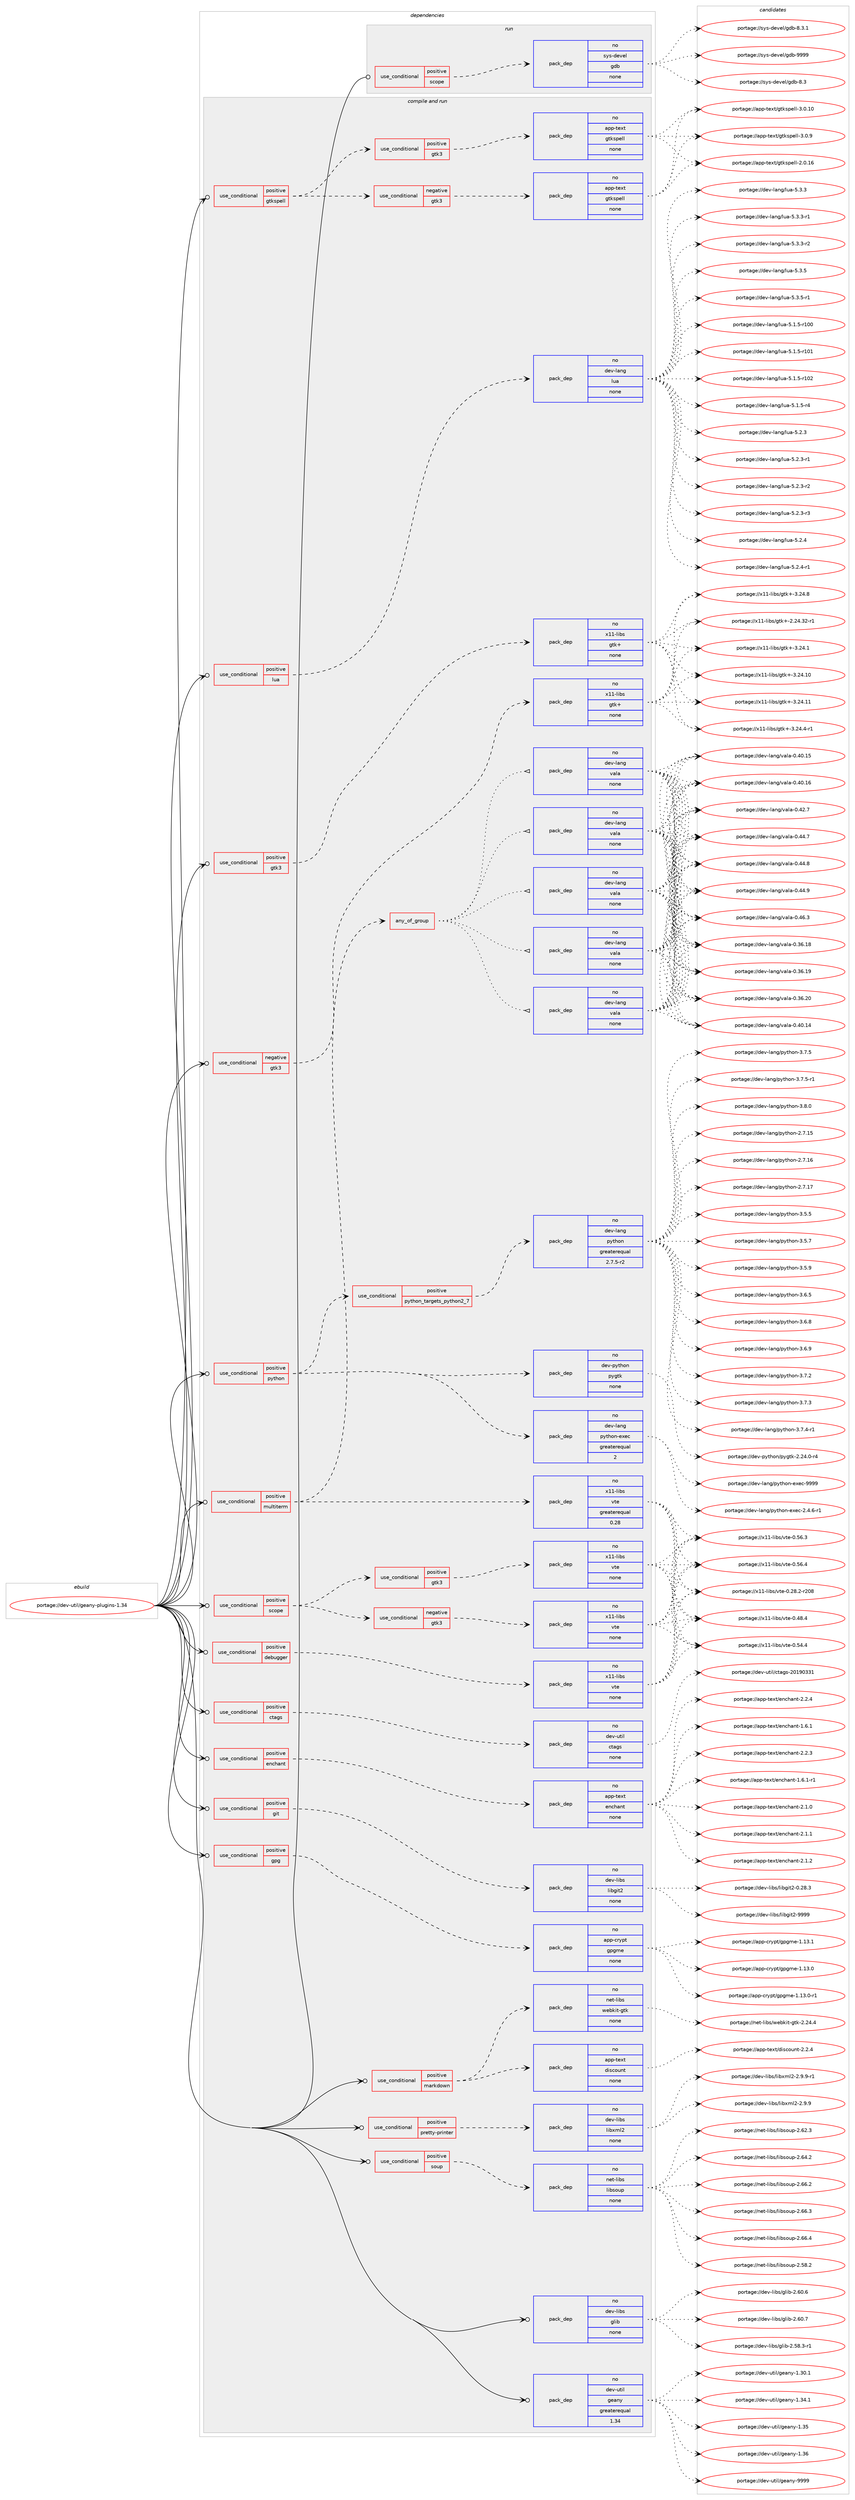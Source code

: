 digraph prolog {

# *************
# Graph options
# *************

newrank=true;
concentrate=true;
compound=true;
graph [rankdir=LR,fontname=Helvetica,fontsize=10,ranksep=1.5];#, ranksep=2.5, nodesep=0.2];
edge  [arrowhead=vee];
node  [fontname=Helvetica,fontsize=10];

# **********
# The ebuild
# **********

subgraph cluster_leftcol {
color=gray;
rank=same;
label=<<i>ebuild</i>>;
id [label="portage://dev-util/geany-plugins-1.34", color=red, width=4, href="../dev-util/geany-plugins-1.34.svg"];
}

# ****************
# The dependencies
# ****************

subgraph cluster_midcol {
color=gray;
label=<<i>dependencies</i>>;
subgraph cluster_compile {
fillcolor="#eeeeee";
style=filled;
label=<<i>compile</i>>;
}
subgraph cluster_compileandrun {
fillcolor="#eeeeee";
style=filled;
label=<<i>compile and run</i>>;
subgraph cond71209 {
dependency262400 [label=<<TABLE BORDER="0" CELLBORDER="1" CELLSPACING="0" CELLPADDING="4"><TR><TD ROWSPAN="3" CELLPADDING="10">use_conditional</TD></TR><TR><TD>negative</TD></TR><TR><TD>gtk3</TD></TR></TABLE>>, shape=none, color=red];
subgraph pack187542 {
dependency262401 [label=<<TABLE BORDER="0" CELLBORDER="1" CELLSPACING="0" CELLPADDING="4" WIDTH="220"><TR><TD ROWSPAN="6" CELLPADDING="30">pack_dep</TD></TR><TR><TD WIDTH="110">no</TD></TR><TR><TD>x11-libs</TD></TR><TR><TD>gtk+</TD></TR><TR><TD>none</TD></TR><TR><TD></TD></TR></TABLE>>, shape=none, color=blue];
}
dependency262400:e -> dependency262401:w [weight=20,style="dashed",arrowhead="vee"];
}
id:e -> dependency262400:w [weight=20,style="solid",arrowhead="odotvee"];
subgraph cond71210 {
dependency262402 [label=<<TABLE BORDER="0" CELLBORDER="1" CELLSPACING="0" CELLPADDING="4"><TR><TD ROWSPAN="3" CELLPADDING="10">use_conditional</TD></TR><TR><TD>positive</TD></TR><TR><TD>ctags</TD></TR></TABLE>>, shape=none, color=red];
subgraph pack187543 {
dependency262403 [label=<<TABLE BORDER="0" CELLBORDER="1" CELLSPACING="0" CELLPADDING="4" WIDTH="220"><TR><TD ROWSPAN="6" CELLPADDING="30">pack_dep</TD></TR><TR><TD WIDTH="110">no</TD></TR><TR><TD>dev-util</TD></TR><TR><TD>ctags</TD></TR><TR><TD>none</TD></TR><TR><TD></TD></TR></TABLE>>, shape=none, color=blue];
}
dependency262402:e -> dependency262403:w [weight=20,style="dashed",arrowhead="vee"];
}
id:e -> dependency262402:w [weight=20,style="solid",arrowhead="odotvee"];
subgraph cond71211 {
dependency262404 [label=<<TABLE BORDER="0" CELLBORDER="1" CELLSPACING="0" CELLPADDING="4"><TR><TD ROWSPAN="3" CELLPADDING="10">use_conditional</TD></TR><TR><TD>positive</TD></TR><TR><TD>debugger</TD></TR></TABLE>>, shape=none, color=red];
subgraph pack187544 {
dependency262405 [label=<<TABLE BORDER="0" CELLBORDER="1" CELLSPACING="0" CELLPADDING="4" WIDTH="220"><TR><TD ROWSPAN="6" CELLPADDING="30">pack_dep</TD></TR><TR><TD WIDTH="110">no</TD></TR><TR><TD>x11-libs</TD></TR><TR><TD>vte</TD></TR><TR><TD>none</TD></TR><TR><TD></TD></TR></TABLE>>, shape=none, color=blue];
}
dependency262404:e -> dependency262405:w [weight=20,style="dashed",arrowhead="vee"];
}
id:e -> dependency262404:w [weight=20,style="solid",arrowhead="odotvee"];
subgraph cond71212 {
dependency262406 [label=<<TABLE BORDER="0" CELLBORDER="1" CELLSPACING="0" CELLPADDING="4"><TR><TD ROWSPAN="3" CELLPADDING="10">use_conditional</TD></TR><TR><TD>positive</TD></TR><TR><TD>enchant</TD></TR></TABLE>>, shape=none, color=red];
subgraph pack187545 {
dependency262407 [label=<<TABLE BORDER="0" CELLBORDER="1" CELLSPACING="0" CELLPADDING="4" WIDTH="220"><TR><TD ROWSPAN="6" CELLPADDING="30">pack_dep</TD></TR><TR><TD WIDTH="110">no</TD></TR><TR><TD>app-text</TD></TR><TR><TD>enchant</TD></TR><TR><TD>none</TD></TR><TR><TD></TD></TR></TABLE>>, shape=none, color=blue];
}
dependency262406:e -> dependency262407:w [weight=20,style="dashed",arrowhead="vee"];
}
id:e -> dependency262406:w [weight=20,style="solid",arrowhead="odotvee"];
subgraph cond71213 {
dependency262408 [label=<<TABLE BORDER="0" CELLBORDER="1" CELLSPACING="0" CELLPADDING="4"><TR><TD ROWSPAN="3" CELLPADDING="10">use_conditional</TD></TR><TR><TD>positive</TD></TR><TR><TD>git</TD></TR></TABLE>>, shape=none, color=red];
subgraph pack187546 {
dependency262409 [label=<<TABLE BORDER="0" CELLBORDER="1" CELLSPACING="0" CELLPADDING="4" WIDTH="220"><TR><TD ROWSPAN="6" CELLPADDING="30">pack_dep</TD></TR><TR><TD WIDTH="110">no</TD></TR><TR><TD>dev-libs</TD></TR><TR><TD>libgit2</TD></TR><TR><TD>none</TD></TR><TR><TD></TD></TR></TABLE>>, shape=none, color=blue];
}
dependency262408:e -> dependency262409:w [weight=20,style="dashed",arrowhead="vee"];
}
id:e -> dependency262408:w [weight=20,style="solid",arrowhead="odotvee"];
subgraph cond71214 {
dependency262410 [label=<<TABLE BORDER="0" CELLBORDER="1" CELLSPACING="0" CELLPADDING="4"><TR><TD ROWSPAN="3" CELLPADDING="10">use_conditional</TD></TR><TR><TD>positive</TD></TR><TR><TD>gpg</TD></TR></TABLE>>, shape=none, color=red];
subgraph pack187547 {
dependency262411 [label=<<TABLE BORDER="0" CELLBORDER="1" CELLSPACING="0" CELLPADDING="4" WIDTH="220"><TR><TD ROWSPAN="6" CELLPADDING="30">pack_dep</TD></TR><TR><TD WIDTH="110">no</TD></TR><TR><TD>app-crypt</TD></TR><TR><TD>gpgme</TD></TR><TR><TD>none</TD></TR><TR><TD></TD></TR></TABLE>>, shape=none, color=blue];
}
dependency262410:e -> dependency262411:w [weight=20,style="dashed",arrowhead="vee"];
}
id:e -> dependency262410:w [weight=20,style="solid",arrowhead="odotvee"];
subgraph cond71215 {
dependency262412 [label=<<TABLE BORDER="0" CELLBORDER="1" CELLSPACING="0" CELLPADDING="4"><TR><TD ROWSPAN="3" CELLPADDING="10">use_conditional</TD></TR><TR><TD>positive</TD></TR><TR><TD>gtk3</TD></TR></TABLE>>, shape=none, color=red];
subgraph pack187548 {
dependency262413 [label=<<TABLE BORDER="0" CELLBORDER="1" CELLSPACING="0" CELLPADDING="4" WIDTH="220"><TR><TD ROWSPAN="6" CELLPADDING="30">pack_dep</TD></TR><TR><TD WIDTH="110">no</TD></TR><TR><TD>x11-libs</TD></TR><TR><TD>gtk+</TD></TR><TR><TD>none</TD></TR><TR><TD></TD></TR></TABLE>>, shape=none, color=blue];
}
dependency262412:e -> dependency262413:w [weight=20,style="dashed",arrowhead="vee"];
}
id:e -> dependency262412:w [weight=20,style="solid",arrowhead="odotvee"];
subgraph cond71216 {
dependency262414 [label=<<TABLE BORDER="0" CELLBORDER="1" CELLSPACING="0" CELLPADDING="4"><TR><TD ROWSPAN="3" CELLPADDING="10">use_conditional</TD></TR><TR><TD>positive</TD></TR><TR><TD>gtkspell</TD></TR></TABLE>>, shape=none, color=red];
subgraph cond71217 {
dependency262415 [label=<<TABLE BORDER="0" CELLBORDER="1" CELLSPACING="0" CELLPADDING="4"><TR><TD ROWSPAN="3" CELLPADDING="10">use_conditional</TD></TR><TR><TD>positive</TD></TR><TR><TD>gtk3</TD></TR></TABLE>>, shape=none, color=red];
subgraph pack187549 {
dependency262416 [label=<<TABLE BORDER="0" CELLBORDER="1" CELLSPACING="0" CELLPADDING="4" WIDTH="220"><TR><TD ROWSPAN="6" CELLPADDING="30">pack_dep</TD></TR><TR><TD WIDTH="110">no</TD></TR><TR><TD>app-text</TD></TR><TR><TD>gtkspell</TD></TR><TR><TD>none</TD></TR><TR><TD></TD></TR></TABLE>>, shape=none, color=blue];
}
dependency262415:e -> dependency262416:w [weight=20,style="dashed",arrowhead="vee"];
}
dependency262414:e -> dependency262415:w [weight=20,style="dashed",arrowhead="vee"];
subgraph cond71218 {
dependency262417 [label=<<TABLE BORDER="0" CELLBORDER="1" CELLSPACING="0" CELLPADDING="4"><TR><TD ROWSPAN="3" CELLPADDING="10">use_conditional</TD></TR><TR><TD>negative</TD></TR><TR><TD>gtk3</TD></TR></TABLE>>, shape=none, color=red];
subgraph pack187550 {
dependency262418 [label=<<TABLE BORDER="0" CELLBORDER="1" CELLSPACING="0" CELLPADDING="4" WIDTH="220"><TR><TD ROWSPAN="6" CELLPADDING="30">pack_dep</TD></TR><TR><TD WIDTH="110">no</TD></TR><TR><TD>app-text</TD></TR><TR><TD>gtkspell</TD></TR><TR><TD>none</TD></TR><TR><TD></TD></TR></TABLE>>, shape=none, color=blue];
}
dependency262417:e -> dependency262418:w [weight=20,style="dashed",arrowhead="vee"];
}
dependency262414:e -> dependency262417:w [weight=20,style="dashed",arrowhead="vee"];
}
id:e -> dependency262414:w [weight=20,style="solid",arrowhead="odotvee"];
subgraph cond71219 {
dependency262419 [label=<<TABLE BORDER="0" CELLBORDER="1" CELLSPACING="0" CELLPADDING="4"><TR><TD ROWSPAN="3" CELLPADDING="10">use_conditional</TD></TR><TR><TD>positive</TD></TR><TR><TD>lua</TD></TR></TABLE>>, shape=none, color=red];
subgraph pack187551 {
dependency262420 [label=<<TABLE BORDER="0" CELLBORDER="1" CELLSPACING="0" CELLPADDING="4" WIDTH="220"><TR><TD ROWSPAN="6" CELLPADDING="30">pack_dep</TD></TR><TR><TD WIDTH="110">no</TD></TR><TR><TD>dev-lang</TD></TR><TR><TD>lua</TD></TR><TR><TD>none</TD></TR><TR><TD></TD></TR></TABLE>>, shape=none, color=blue];
}
dependency262419:e -> dependency262420:w [weight=20,style="dashed",arrowhead="vee"];
}
id:e -> dependency262419:w [weight=20,style="solid",arrowhead="odotvee"];
subgraph cond71220 {
dependency262421 [label=<<TABLE BORDER="0" CELLBORDER="1" CELLSPACING="0" CELLPADDING="4"><TR><TD ROWSPAN="3" CELLPADDING="10">use_conditional</TD></TR><TR><TD>positive</TD></TR><TR><TD>markdown</TD></TR></TABLE>>, shape=none, color=red];
subgraph pack187552 {
dependency262422 [label=<<TABLE BORDER="0" CELLBORDER="1" CELLSPACING="0" CELLPADDING="4" WIDTH="220"><TR><TD ROWSPAN="6" CELLPADDING="30">pack_dep</TD></TR><TR><TD WIDTH="110">no</TD></TR><TR><TD>app-text</TD></TR><TR><TD>discount</TD></TR><TR><TD>none</TD></TR><TR><TD></TD></TR></TABLE>>, shape=none, color=blue];
}
dependency262421:e -> dependency262422:w [weight=20,style="dashed",arrowhead="vee"];
subgraph pack187553 {
dependency262423 [label=<<TABLE BORDER="0" CELLBORDER="1" CELLSPACING="0" CELLPADDING="4" WIDTH="220"><TR><TD ROWSPAN="6" CELLPADDING="30">pack_dep</TD></TR><TR><TD WIDTH="110">no</TD></TR><TR><TD>net-libs</TD></TR><TR><TD>webkit-gtk</TD></TR><TR><TD>none</TD></TR><TR><TD></TD></TR></TABLE>>, shape=none, color=blue];
}
dependency262421:e -> dependency262423:w [weight=20,style="dashed",arrowhead="vee"];
}
id:e -> dependency262421:w [weight=20,style="solid",arrowhead="odotvee"];
subgraph cond71221 {
dependency262424 [label=<<TABLE BORDER="0" CELLBORDER="1" CELLSPACING="0" CELLPADDING="4"><TR><TD ROWSPAN="3" CELLPADDING="10">use_conditional</TD></TR><TR><TD>positive</TD></TR><TR><TD>multiterm</TD></TR></TABLE>>, shape=none, color=red];
subgraph any3575 {
dependency262425 [label=<<TABLE BORDER="0" CELLBORDER="1" CELLSPACING="0" CELLPADDING="4"><TR><TD CELLPADDING="10">any_of_group</TD></TR></TABLE>>, shape=none, color=red];subgraph pack187554 {
dependency262426 [label=<<TABLE BORDER="0" CELLBORDER="1" CELLSPACING="0" CELLPADDING="4" WIDTH="220"><TR><TD ROWSPAN="6" CELLPADDING="30">pack_dep</TD></TR><TR><TD WIDTH="110">no</TD></TR><TR><TD>dev-lang</TD></TR><TR><TD>vala</TD></TR><TR><TD>none</TD></TR><TR><TD></TD></TR></TABLE>>, shape=none, color=blue];
}
dependency262425:e -> dependency262426:w [weight=20,style="dotted",arrowhead="oinv"];
subgraph pack187555 {
dependency262427 [label=<<TABLE BORDER="0" CELLBORDER="1" CELLSPACING="0" CELLPADDING="4" WIDTH="220"><TR><TD ROWSPAN="6" CELLPADDING="30">pack_dep</TD></TR><TR><TD WIDTH="110">no</TD></TR><TR><TD>dev-lang</TD></TR><TR><TD>vala</TD></TR><TR><TD>none</TD></TR><TR><TD></TD></TR></TABLE>>, shape=none, color=blue];
}
dependency262425:e -> dependency262427:w [weight=20,style="dotted",arrowhead="oinv"];
subgraph pack187556 {
dependency262428 [label=<<TABLE BORDER="0" CELLBORDER="1" CELLSPACING="0" CELLPADDING="4" WIDTH="220"><TR><TD ROWSPAN="6" CELLPADDING="30">pack_dep</TD></TR><TR><TD WIDTH="110">no</TD></TR><TR><TD>dev-lang</TD></TR><TR><TD>vala</TD></TR><TR><TD>none</TD></TR><TR><TD></TD></TR></TABLE>>, shape=none, color=blue];
}
dependency262425:e -> dependency262428:w [weight=20,style="dotted",arrowhead="oinv"];
subgraph pack187557 {
dependency262429 [label=<<TABLE BORDER="0" CELLBORDER="1" CELLSPACING="0" CELLPADDING="4" WIDTH="220"><TR><TD ROWSPAN="6" CELLPADDING="30">pack_dep</TD></TR><TR><TD WIDTH="110">no</TD></TR><TR><TD>dev-lang</TD></TR><TR><TD>vala</TD></TR><TR><TD>none</TD></TR><TR><TD></TD></TR></TABLE>>, shape=none, color=blue];
}
dependency262425:e -> dependency262429:w [weight=20,style="dotted",arrowhead="oinv"];
subgraph pack187558 {
dependency262430 [label=<<TABLE BORDER="0" CELLBORDER="1" CELLSPACING="0" CELLPADDING="4" WIDTH="220"><TR><TD ROWSPAN="6" CELLPADDING="30">pack_dep</TD></TR><TR><TD WIDTH="110">no</TD></TR><TR><TD>dev-lang</TD></TR><TR><TD>vala</TD></TR><TR><TD>none</TD></TR><TR><TD></TD></TR></TABLE>>, shape=none, color=blue];
}
dependency262425:e -> dependency262430:w [weight=20,style="dotted",arrowhead="oinv"];
}
dependency262424:e -> dependency262425:w [weight=20,style="dashed",arrowhead="vee"];
subgraph pack187559 {
dependency262431 [label=<<TABLE BORDER="0" CELLBORDER="1" CELLSPACING="0" CELLPADDING="4" WIDTH="220"><TR><TD ROWSPAN="6" CELLPADDING="30">pack_dep</TD></TR><TR><TD WIDTH="110">no</TD></TR><TR><TD>x11-libs</TD></TR><TR><TD>vte</TD></TR><TR><TD>greaterequal</TD></TR><TR><TD>0.28</TD></TR></TABLE>>, shape=none, color=blue];
}
dependency262424:e -> dependency262431:w [weight=20,style="dashed",arrowhead="vee"];
}
id:e -> dependency262424:w [weight=20,style="solid",arrowhead="odotvee"];
subgraph cond71222 {
dependency262432 [label=<<TABLE BORDER="0" CELLBORDER="1" CELLSPACING="0" CELLPADDING="4"><TR><TD ROWSPAN="3" CELLPADDING="10">use_conditional</TD></TR><TR><TD>positive</TD></TR><TR><TD>pretty-printer</TD></TR></TABLE>>, shape=none, color=red];
subgraph pack187560 {
dependency262433 [label=<<TABLE BORDER="0" CELLBORDER="1" CELLSPACING="0" CELLPADDING="4" WIDTH="220"><TR><TD ROWSPAN="6" CELLPADDING="30">pack_dep</TD></TR><TR><TD WIDTH="110">no</TD></TR><TR><TD>dev-libs</TD></TR><TR><TD>libxml2</TD></TR><TR><TD>none</TD></TR><TR><TD></TD></TR></TABLE>>, shape=none, color=blue];
}
dependency262432:e -> dependency262433:w [weight=20,style="dashed",arrowhead="vee"];
}
id:e -> dependency262432:w [weight=20,style="solid",arrowhead="odotvee"];
subgraph cond71223 {
dependency262434 [label=<<TABLE BORDER="0" CELLBORDER="1" CELLSPACING="0" CELLPADDING="4"><TR><TD ROWSPAN="3" CELLPADDING="10">use_conditional</TD></TR><TR><TD>positive</TD></TR><TR><TD>python</TD></TR></TABLE>>, shape=none, color=red];
subgraph pack187561 {
dependency262435 [label=<<TABLE BORDER="0" CELLBORDER="1" CELLSPACING="0" CELLPADDING="4" WIDTH="220"><TR><TD ROWSPAN="6" CELLPADDING="30">pack_dep</TD></TR><TR><TD WIDTH="110">no</TD></TR><TR><TD>dev-python</TD></TR><TR><TD>pygtk</TD></TR><TR><TD>none</TD></TR><TR><TD></TD></TR></TABLE>>, shape=none, color=blue];
}
dependency262434:e -> dependency262435:w [weight=20,style="dashed",arrowhead="vee"];
subgraph cond71224 {
dependency262436 [label=<<TABLE BORDER="0" CELLBORDER="1" CELLSPACING="0" CELLPADDING="4"><TR><TD ROWSPAN="3" CELLPADDING="10">use_conditional</TD></TR><TR><TD>positive</TD></TR><TR><TD>python_targets_python2_7</TD></TR></TABLE>>, shape=none, color=red];
subgraph pack187562 {
dependency262437 [label=<<TABLE BORDER="0" CELLBORDER="1" CELLSPACING="0" CELLPADDING="4" WIDTH="220"><TR><TD ROWSPAN="6" CELLPADDING="30">pack_dep</TD></TR><TR><TD WIDTH="110">no</TD></TR><TR><TD>dev-lang</TD></TR><TR><TD>python</TD></TR><TR><TD>greaterequal</TD></TR><TR><TD>2.7.5-r2</TD></TR></TABLE>>, shape=none, color=blue];
}
dependency262436:e -> dependency262437:w [weight=20,style="dashed",arrowhead="vee"];
}
dependency262434:e -> dependency262436:w [weight=20,style="dashed",arrowhead="vee"];
subgraph pack187563 {
dependency262438 [label=<<TABLE BORDER="0" CELLBORDER="1" CELLSPACING="0" CELLPADDING="4" WIDTH="220"><TR><TD ROWSPAN="6" CELLPADDING="30">pack_dep</TD></TR><TR><TD WIDTH="110">no</TD></TR><TR><TD>dev-lang</TD></TR><TR><TD>python-exec</TD></TR><TR><TD>greaterequal</TD></TR><TR><TD>2</TD></TR></TABLE>>, shape=none, color=blue];
}
dependency262434:e -> dependency262438:w [weight=20,style="dashed",arrowhead="vee"];
}
id:e -> dependency262434:w [weight=20,style="solid",arrowhead="odotvee"];
subgraph cond71225 {
dependency262439 [label=<<TABLE BORDER="0" CELLBORDER="1" CELLSPACING="0" CELLPADDING="4"><TR><TD ROWSPAN="3" CELLPADDING="10">use_conditional</TD></TR><TR><TD>positive</TD></TR><TR><TD>scope</TD></TR></TABLE>>, shape=none, color=red];
subgraph cond71226 {
dependency262440 [label=<<TABLE BORDER="0" CELLBORDER="1" CELLSPACING="0" CELLPADDING="4"><TR><TD ROWSPAN="3" CELLPADDING="10">use_conditional</TD></TR><TR><TD>positive</TD></TR><TR><TD>gtk3</TD></TR></TABLE>>, shape=none, color=red];
subgraph pack187564 {
dependency262441 [label=<<TABLE BORDER="0" CELLBORDER="1" CELLSPACING="0" CELLPADDING="4" WIDTH="220"><TR><TD ROWSPAN="6" CELLPADDING="30">pack_dep</TD></TR><TR><TD WIDTH="110">no</TD></TR><TR><TD>x11-libs</TD></TR><TR><TD>vte</TD></TR><TR><TD>none</TD></TR><TR><TD></TD></TR></TABLE>>, shape=none, color=blue];
}
dependency262440:e -> dependency262441:w [weight=20,style="dashed",arrowhead="vee"];
}
dependency262439:e -> dependency262440:w [weight=20,style="dashed",arrowhead="vee"];
subgraph cond71227 {
dependency262442 [label=<<TABLE BORDER="0" CELLBORDER="1" CELLSPACING="0" CELLPADDING="4"><TR><TD ROWSPAN="3" CELLPADDING="10">use_conditional</TD></TR><TR><TD>negative</TD></TR><TR><TD>gtk3</TD></TR></TABLE>>, shape=none, color=red];
subgraph pack187565 {
dependency262443 [label=<<TABLE BORDER="0" CELLBORDER="1" CELLSPACING="0" CELLPADDING="4" WIDTH="220"><TR><TD ROWSPAN="6" CELLPADDING="30">pack_dep</TD></TR><TR><TD WIDTH="110">no</TD></TR><TR><TD>x11-libs</TD></TR><TR><TD>vte</TD></TR><TR><TD>none</TD></TR><TR><TD></TD></TR></TABLE>>, shape=none, color=blue];
}
dependency262442:e -> dependency262443:w [weight=20,style="dashed",arrowhead="vee"];
}
dependency262439:e -> dependency262442:w [weight=20,style="dashed",arrowhead="vee"];
}
id:e -> dependency262439:w [weight=20,style="solid",arrowhead="odotvee"];
subgraph cond71228 {
dependency262444 [label=<<TABLE BORDER="0" CELLBORDER="1" CELLSPACING="0" CELLPADDING="4"><TR><TD ROWSPAN="3" CELLPADDING="10">use_conditional</TD></TR><TR><TD>positive</TD></TR><TR><TD>soup</TD></TR></TABLE>>, shape=none, color=red];
subgraph pack187566 {
dependency262445 [label=<<TABLE BORDER="0" CELLBORDER="1" CELLSPACING="0" CELLPADDING="4" WIDTH="220"><TR><TD ROWSPAN="6" CELLPADDING="30">pack_dep</TD></TR><TR><TD WIDTH="110">no</TD></TR><TR><TD>net-libs</TD></TR><TR><TD>libsoup</TD></TR><TR><TD>none</TD></TR><TR><TD></TD></TR></TABLE>>, shape=none, color=blue];
}
dependency262444:e -> dependency262445:w [weight=20,style="dashed",arrowhead="vee"];
}
id:e -> dependency262444:w [weight=20,style="solid",arrowhead="odotvee"];
subgraph pack187567 {
dependency262446 [label=<<TABLE BORDER="0" CELLBORDER="1" CELLSPACING="0" CELLPADDING="4" WIDTH="220"><TR><TD ROWSPAN="6" CELLPADDING="30">pack_dep</TD></TR><TR><TD WIDTH="110">no</TD></TR><TR><TD>dev-libs</TD></TR><TR><TD>glib</TD></TR><TR><TD>none</TD></TR><TR><TD></TD></TR></TABLE>>, shape=none, color=blue];
}
id:e -> dependency262446:w [weight=20,style="solid",arrowhead="odotvee"];
subgraph pack187568 {
dependency262447 [label=<<TABLE BORDER="0" CELLBORDER="1" CELLSPACING="0" CELLPADDING="4" WIDTH="220"><TR><TD ROWSPAN="6" CELLPADDING="30">pack_dep</TD></TR><TR><TD WIDTH="110">no</TD></TR><TR><TD>dev-util</TD></TR><TR><TD>geany</TD></TR><TR><TD>greaterequal</TD></TR><TR><TD>1.34</TD></TR></TABLE>>, shape=none, color=blue];
}
id:e -> dependency262447:w [weight=20,style="solid",arrowhead="odotvee"];
}
subgraph cluster_run {
fillcolor="#eeeeee";
style=filled;
label=<<i>run</i>>;
subgraph cond71229 {
dependency262448 [label=<<TABLE BORDER="0" CELLBORDER="1" CELLSPACING="0" CELLPADDING="4"><TR><TD ROWSPAN="3" CELLPADDING="10">use_conditional</TD></TR><TR><TD>positive</TD></TR><TR><TD>scope</TD></TR></TABLE>>, shape=none, color=red];
subgraph pack187569 {
dependency262449 [label=<<TABLE BORDER="0" CELLBORDER="1" CELLSPACING="0" CELLPADDING="4" WIDTH="220"><TR><TD ROWSPAN="6" CELLPADDING="30">pack_dep</TD></TR><TR><TD WIDTH="110">no</TD></TR><TR><TD>sys-devel</TD></TR><TR><TD>gdb</TD></TR><TR><TD>none</TD></TR><TR><TD></TD></TR></TABLE>>, shape=none, color=blue];
}
dependency262448:e -> dependency262449:w [weight=20,style="dashed",arrowhead="vee"];
}
id:e -> dependency262448:w [weight=20,style="solid",arrowhead="odot"];
}
}

# **************
# The candidates
# **************

subgraph cluster_choices {
rank=same;
color=gray;
label=<<i>candidates</i>>;

subgraph choice187542 {
color=black;
nodesep=1;
choiceportage12049494510810598115471031161074345504650524651504511449 [label="portage://x11-libs/gtk+-2.24.32-r1", color=red, width=4,href="../x11-libs/gtk+-2.24.32-r1.svg"];
choiceportage12049494510810598115471031161074345514650524649 [label="portage://x11-libs/gtk+-3.24.1", color=red, width=4,href="../x11-libs/gtk+-3.24.1.svg"];
choiceportage1204949451081059811547103116107434551465052464948 [label="portage://x11-libs/gtk+-3.24.10", color=red, width=4,href="../x11-libs/gtk+-3.24.10.svg"];
choiceportage1204949451081059811547103116107434551465052464949 [label="portage://x11-libs/gtk+-3.24.11", color=red, width=4,href="../x11-libs/gtk+-3.24.11.svg"];
choiceportage120494945108105981154710311610743455146505246524511449 [label="portage://x11-libs/gtk+-3.24.4-r1", color=red, width=4,href="../x11-libs/gtk+-3.24.4-r1.svg"];
choiceportage12049494510810598115471031161074345514650524656 [label="portage://x11-libs/gtk+-3.24.8", color=red, width=4,href="../x11-libs/gtk+-3.24.8.svg"];
dependency262401:e -> choiceportage12049494510810598115471031161074345504650524651504511449:w [style=dotted,weight="100"];
dependency262401:e -> choiceportage12049494510810598115471031161074345514650524649:w [style=dotted,weight="100"];
dependency262401:e -> choiceportage1204949451081059811547103116107434551465052464948:w [style=dotted,weight="100"];
dependency262401:e -> choiceportage1204949451081059811547103116107434551465052464949:w [style=dotted,weight="100"];
dependency262401:e -> choiceportage120494945108105981154710311610743455146505246524511449:w [style=dotted,weight="100"];
dependency262401:e -> choiceportage12049494510810598115471031161074345514650524656:w [style=dotted,weight="100"];
}
subgraph choice187543 {
color=black;
nodesep=1;
choiceportage10010111845117116105108479911697103115455048495748515149 [label="portage://dev-util/ctags-20190331", color=red, width=4,href="../dev-util/ctags-20190331.svg"];
dependency262403:e -> choiceportage10010111845117116105108479911697103115455048495748515149:w [style=dotted,weight="100"];
}
subgraph choice187544 {
color=black;
nodesep=1;
choiceportage12049494510810598115471181161014548465056465045114504856 [label="portage://x11-libs/vte-0.28.2-r208", color=red, width=4,href="../x11-libs/vte-0.28.2-r208.svg"];
choiceportage120494945108105981154711811610145484652564652 [label="portage://x11-libs/vte-0.48.4", color=red, width=4,href="../x11-libs/vte-0.48.4.svg"];
choiceportage120494945108105981154711811610145484653524652 [label="portage://x11-libs/vte-0.54.4", color=red, width=4,href="../x11-libs/vte-0.54.4.svg"];
choiceportage120494945108105981154711811610145484653544651 [label="portage://x11-libs/vte-0.56.3", color=red, width=4,href="../x11-libs/vte-0.56.3.svg"];
choiceportage120494945108105981154711811610145484653544652 [label="portage://x11-libs/vte-0.56.4", color=red, width=4,href="../x11-libs/vte-0.56.4.svg"];
dependency262405:e -> choiceportage12049494510810598115471181161014548465056465045114504856:w [style=dotted,weight="100"];
dependency262405:e -> choiceportage120494945108105981154711811610145484652564652:w [style=dotted,weight="100"];
dependency262405:e -> choiceportage120494945108105981154711811610145484653524652:w [style=dotted,weight="100"];
dependency262405:e -> choiceportage120494945108105981154711811610145484653544651:w [style=dotted,weight="100"];
dependency262405:e -> choiceportage120494945108105981154711811610145484653544652:w [style=dotted,weight="100"];
}
subgraph choice187545 {
color=black;
nodesep=1;
choiceportage9711211245116101120116471011109910497110116454946544649 [label="portage://app-text/enchant-1.6.1", color=red, width=4,href="../app-text/enchant-1.6.1.svg"];
choiceportage97112112451161011201164710111099104971101164549465446494511449 [label="portage://app-text/enchant-1.6.1-r1", color=red, width=4,href="../app-text/enchant-1.6.1-r1.svg"];
choiceportage9711211245116101120116471011109910497110116455046494648 [label="portage://app-text/enchant-2.1.0", color=red, width=4,href="../app-text/enchant-2.1.0.svg"];
choiceportage9711211245116101120116471011109910497110116455046494649 [label="portage://app-text/enchant-2.1.1", color=red, width=4,href="../app-text/enchant-2.1.1.svg"];
choiceportage9711211245116101120116471011109910497110116455046494650 [label="portage://app-text/enchant-2.1.2", color=red, width=4,href="../app-text/enchant-2.1.2.svg"];
choiceportage9711211245116101120116471011109910497110116455046504651 [label="portage://app-text/enchant-2.2.3", color=red, width=4,href="../app-text/enchant-2.2.3.svg"];
choiceportage9711211245116101120116471011109910497110116455046504652 [label="portage://app-text/enchant-2.2.4", color=red, width=4,href="../app-text/enchant-2.2.4.svg"];
dependency262407:e -> choiceportage9711211245116101120116471011109910497110116454946544649:w [style=dotted,weight="100"];
dependency262407:e -> choiceportage97112112451161011201164710111099104971101164549465446494511449:w [style=dotted,weight="100"];
dependency262407:e -> choiceportage9711211245116101120116471011109910497110116455046494648:w [style=dotted,weight="100"];
dependency262407:e -> choiceportage9711211245116101120116471011109910497110116455046494649:w [style=dotted,weight="100"];
dependency262407:e -> choiceportage9711211245116101120116471011109910497110116455046494650:w [style=dotted,weight="100"];
dependency262407:e -> choiceportage9711211245116101120116471011109910497110116455046504651:w [style=dotted,weight="100"];
dependency262407:e -> choiceportage9711211245116101120116471011109910497110116455046504652:w [style=dotted,weight="100"];
}
subgraph choice187546 {
color=black;
nodesep=1;
choiceportage100101118451081059811547108105981031051165045484650564651 [label="portage://dev-libs/libgit2-0.28.3", color=red, width=4,href="../dev-libs/libgit2-0.28.3.svg"];
choiceportage10010111845108105981154710810598103105116504557575757 [label="portage://dev-libs/libgit2-9999", color=red, width=4,href="../dev-libs/libgit2-9999.svg"];
dependency262409:e -> choiceportage100101118451081059811547108105981031051165045484650564651:w [style=dotted,weight="100"];
dependency262409:e -> choiceportage10010111845108105981154710810598103105116504557575757:w [style=dotted,weight="100"];
}
subgraph choice187547 {
color=black;
nodesep=1;
choiceportage9711211245991141211121164710311210310910145494649514648 [label="portage://app-crypt/gpgme-1.13.0", color=red, width=4,href="../app-crypt/gpgme-1.13.0.svg"];
choiceportage97112112459911412111211647103112103109101454946495146484511449 [label="portage://app-crypt/gpgme-1.13.0-r1", color=red, width=4,href="../app-crypt/gpgme-1.13.0-r1.svg"];
choiceportage9711211245991141211121164710311210310910145494649514649 [label="portage://app-crypt/gpgme-1.13.1", color=red, width=4,href="../app-crypt/gpgme-1.13.1.svg"];
dependency262411:e -> choiceportage9711211245991141211121164710311210310910145494649514648:w [style=dotted,weight="100"];
dependency262411:e -> choiceportage97112112459911412111211647103112103109101454946495146484511449:w [style=dotted,weight="100"];
dependency262411:e -> choiceportage9711211245991141211121164710311210310910145494649514649:w [style=dotted,weight="100"];
}
subgraph choice187548 {
color=black;
nodesep=1;
choiceportage12049494510810598115471031161074345504650524651504511449 [label="portage://x11-libs/gtk+-2.24.32-r1", color=red, width=4,href="../x11-libs/gtk+-2.24.32-r1.svg"];
choiceportage12049494510810598115471031161074345514650524649 [label="portage://x11-libs/gtk+-3.24.1", color=red, width=4,href="../x11-libs/gtk+-3.24.1.svg"];
choiceportage1204949451081059811547103116107434551465052464948 [label="portage://x11-libs/gtk+-3.24.10", color=red, width=4,href="../x11-libs/gtk+-3.24.10.svg"];
choiceportage1204949451081059811547103116107434551465052464949 [label="portage://x11-libs/gtk+-3.24.11", color=red, width=4,href="../x11-libs/gtk+-3.24.11.svg"];
choiceportage120494945108105981154710311610743455146505246524511449 [label="portage://x11-libs/gtk+-3.24.4-r1", color=red, width=4,href="../x11-libs/gtk+-3.24.4-r1.svg"];
choiceportage12049494510810598115471031161074345514650524656 [label="portage://x11-libs/gtk+-3.24.8", color=red, width=4,href="../x11-libs/gtk+-3.24.8.svg"];
dependency262413:e -> choiceportage12049494510810598115471031161074345504650524651504511449:w [style=dotted,weight="100"];
dependency262413:e -> choiceportage12049494510810598115471031161074345514650524649:w [style=dotted,weight="100"];
dependency262413:e -> choiceportage1204949451081059811547103116107434551465052464948:w [style=dotted,weight="100"];
dependency262413:e -> choiceportage1204949451081059811547103116107434551465052464949:w [style=dotted,weight="100"];
dependency262413:e -> choiceportage120494945108105981154710311610743455146505246524511449:w [style=dotted,weight="100"];
dependency262413:e -> choiceportage12049494510810598115471031161074345514650524656:w [style=dotted,weight="100"];
}
subgraph choice187549 {
color=black;
nodesep=1;
choiceportage97112112451161011201164710311610711511210110810845504648464954 [label="portage://app-text/gtkspell-2.0.16", color=red, width=4,href="../app-text/gtkspell-2.0.16.svg"];
choiceportage97112112451161011201164710311610711511210110810845514648464948 [label="portage://app-text/gtkspell-3.0.10", color=red, width=4,href="../app-text/gtkspell-3.0.10.svg"];
choiceportage971121124511610112011647103116107115112101108108455146484657 [label="portage://app-text/gtkspell-3.0.9", color=red, width=4,href="../app-text/gtkspell-3.0.9.svg"];
dependency262416:e -> choiceportage97112112451161011201164710311610711511210110810845504648464954:w [style=dotted,weight="100"];
dependency262416:e -> choiceportage97112112451161011201164710311610711511210110810845514648464948:w [style=dotted,weight="100"];
dependency262416:e -> choiceportage971121124511610112011647103116107115112101108108455146484657:w [style=dotted,weight="100"];
}
subgraph choice187550 {
color=black;
nodesep=1;
choiceportage97112112451161011201164710311610711511210110810845504648464954 [label="portage://app-text/gtkspell-2.0.16", color=red, width=4,href="../app-text/gtkspell-2.0.16.svg"];
choiceportage97112112451161011201164710311610711511210110810845514648464948 [label="portage://app-text/gtkspell-3.0.10", color=red, width=4,href="../app-text/gtkspell-3.0.10.svg"];
choiceportage971121124511610112011647103116107115112101108108455146484657 [label="portage://app-text/gtkspell-3.0.9", color=red, width=4,href="../app-text/gtkspell-3.0.9.svg"];
dependency262418:e -> choiceportage97112112451161011201164710311610711511210110810845504648464954:w [style=dotted,weight="100"];
dependency262418:e -> choiceportage97112112451161011201164710311610711511210110810845514648464948:w [style=dotted,weight="100"];
dependency262418:e -> choiceportage971121124511610112011647103116107115112101108108455146484657:w [style=dotted,weight="100"];
}
subgraph choice187551 {
color=black;
nodesep=1;
choiceportage1001011184510897110103471081179745534649465345114494848 [label="portage://dev-lang/lua-5.1.5-r100", color=red, width=4,href="../dev-lang/lua-5.1.5-r100.svg"];
choiceportage1001011184510897110103471081179745534649465345114494849 [label="portage://dev-lang/lua-5.1.5-r101", color=red, width=4,href="../dev-lang/lua-5.1.5-r101.svg"];
choiceportage1001011184510897110103471081179745534649465345114494850 [label="portage://dev-lang/lua-5.1.5-r102", color=red, width=4,href="../dev-lang/lua-5.1.5-r102.svg"];
choiceportage100101118451089711010347108117974553464946534511452 [label="portage://dev-lang/lua-5.1.5-r4", color=red, width=4,href="../dev-lang/lua-5.1.5-r4.svg"];
choiceportage10010111845108971101034710811797455346504651 [label="portage://dev-lang/lua-5.2.3", color=red, width=4,href="../dev-lang/lua-5.2.3.svg"];
choiceportage100101118451089711010347108117974553465046514511449 [label="portage://dev-lang/lua-5.2.3-r1", color=red, width=4,href="../dev-lang/lua-5.2.3-r1.svg"];
choiceportage100101118451089711010347108117974553465046514511450 [label="portage://dev-lang/lua-5.2.3-r2", color=red, width=4,href="../dev-lang/lua-5.2.3-r2.svg"];
choiceportage100101118451089711010347108117974553465046514511451 [label="portage://dev-lang/lua-5.2.3-r3", color=red, width=4,href="../dev-lang/lua-5.2.3-r3.svg"];
choiceportage10010111845108971101034710811797455346504652 [label="portage://dev-lang/lua-5.2.4", color=red, width=4,href="../dev-lang/lua-5.2.4.svg"];
choiceportage100101118451089711010347108117974553465046524511449 [label="portage://dev-lang/lua-5.2.4-r1", color=red, width=4,href="../dev-lang/lua-5.2.4-r1.svg"];
choiceportage10010111845108971101034710811797455346514651 [label="portage://dev-lang/lua-5.3.3", color=red, width=4,href="../dev-lang/lua-5.3.3.svg"];
choiceportage100101118451089711010347108117974553465146514511449 [label="portage://dev-lang/lua-5.3.3-r1", color=red, width=4,href="../dev-lang/lua-5.3.3-r1.svg"];
choiceportage100101118451089711010347108117974553465146514511450 [label="portage://dev-lang/lua-5.3.3-r2", color=red, width=4,href="../dev-lang/lua-5.3.3-r2.svg"];
choiceportage10010111845108971101034710811797455346514653 [label="portage://dev-lang/lua-5.3.5", color=red, width=4,href="../dev-lang/lua-5.3.5.svg"];
choiceportage100101118451089711010347108117974553465146534511449 [label="portage://dev-lang/lua-5.3.5-r1", color=red, width=4,href="../dev-lang/lua-5.3.5-r1.svg"];
dependency262420:e -> choiceportage1001011184510897110103471081179745534649465345114494848:w [style=dotted,weight="100"];
dependency262420:e -> choiceportage1001011184510897110103471081179745534649465345114494849:w [style=dotted,weight="100"];
dependency262420:e -> choiceportage1001011184510897110103471081179745534649465345114494850:w [style=dotted,weight="100"];
dependency262420:e -> choiceportage100101118451089711010347108117974553464946534511452:w [style=dotted,weight="100"];
dependency262420:e -> choiceportage10010111845108971101034710811797455346504651:w [style=dotted,weight="100"];
dependency262420:e -> choiceportage100101118451089711010347108117974553465046514511449:w [style=dotted,weight="100"];
dependency262420:e -> choiceportage100101118451089711010347108117974553465046514511450:w [style=dotted,weight="100"];
dependency262420:e -> choiceportage100101118451089711010347108117974553465046514511451:w [style=dotted,weight="100"];
dependency262420:e -> choiceportage10010111845108971101034710811797455346504652:w [style=dotted,weight="100"];
dependency262420:e -> choiceportage100101118451089711010347108117974553465046524511449:w [style=dotted,weight="100"];
dependency262420:e -> choiceportage10010111845108971101034710811797455346514651:w [style=dotted,weight="100"];
dependency262420:e -> choiceportage100101118451089711010347108117974553465146514511449:w [style=dotted,weight="100"];
dependency262420:e -> choiceportage100101118451089711010347108117974553465146514511450:w [style=dotted,weight="100"];
dependency262420:e -> choiceportage10010111845108971101034710811797455346514653:w [style=dotted,weight="100"];
dependency262420:e -> choiceportage100101118451089711010347108117974553465146534511449:w [style=dotted,weight="100"];
}
subgraph choice187552 {
color=black;
nodesep=1;
choiceportage97112112451161011201164710010511599111117110116455046504652 [label="portage://app-text/discount-2.2.4", color=red, width=4,href="../app-text/discount-2.2.4.svg"];
dependency262422:e -> choiceportage97112112451161011201164710010511599111117110116455046504652:w [style=dotted,weight="100"];
}
subgraph choice187553 {
color=black;
nodesep=1;
choiceportage110101116451081059811547119101981071051164510311610745504650524652 [label="portage://net-libs/webkit-gtk-2.24.4", color=red, width=4,href="../net-libs/webkit-gtk-2.24.4.svg"];
dependency262423:e -> choiceportage110101116451081059811547119101981071051164510311610745504650524652:w [style=dotted,weight="100"];
}
subgraph choice187554 {
color=black;
nodesep=1;
choiceportage10010111845108971101034711897108974548465154464956 [label="portage://dev-lang/vala-0.36.18", color=red, width=4,href="../dev-lang/vala-0.36.18.svg"];
choiceportage10010111845108971101034711897108974548465154464957 [label="portage://dev-lang/vala-0.36.19", color=red, width=4,href="../dev-lang/vala-0.36.19.svg"];
choiceportage10010111845108971101034711897108974548465154465048 [label="portage://dev-lang/vala-0.36.20", color=red, width=4,href="../dev-lang/vala-0.36.20.svg"];
choiceportage10010111845108971101034711897108974548465248464952 [label="portage://dev-lang/vala-0.40.14", color=red, width=4,href="../dev-lang/vala-0.40.14.svg"];
choiceportage10010111845108971101034711897108974548465248464953 [label="portage://dev-lang/vala-0.40.15", color=red, width=4,href="../dev-lang/vala-0.40.15.svg"];
choiceportage10010111845108971101034711897108974548465248464954 [label="portage://dev-lang/vala-0.40.16", color=red, width=4,href="../dev-lang/vala-0.40.16.svg"];
choiceportage100101118451089711010347118971089745484652504655 [label="portage://dev-lang/vala-0.42.7", color=red, width=4,href="../dev-lang/vala-0.42.7.svg"];
choiceportage100101118451089711010347118971089745484652524655 [label="portage://dev-lang/vala-0.44.7", color=red, width=4,href="../dev-lang/vala-0.44.7.svg"];
choiceportage100101118451089711010347118971089745484652524656 [label="portage://dev-lang/vala-0.44.8", color=red, width=4,href="../dev-lang/vala-0.44.8.svg"];
choiceportage100101118451089711010347118971089745484652524657 [label="portage://dev-lang/vala-0.44.9", color=red, width=4,href="../dev-lang/vala-0.44.9.svg"];
choiceportage100101118451089711010347118971089745484652544651 [label="portage://dev-lang/vala-0.46.3", color=red, width=4,href="../dev-lang/vala-0.46.3.svg"];
dependency262426:e -> choiceportage10010111845108971101034711897108974548465154464956:w [style=dotted,weight="100"];
dependency262426:e -> choiceportage10010111845108971101034711897108974548465154464957:w [style=dotted,weight="100"];
dependency262426:e -> choiceportage10010111845108971101034711897108974548465154465048:w [style=dotted,weight="100"];
dependency262426:e -> choiceportage10010111845108971101034711897108974548465248464952:w [style=dotted,weight="100"];
dependency262426:e -> choiceportage10010111845108971101034711897108974548465248464953:w [style=dotted,weight="100"];
dependency262426:e -> choiceportage10010111845108971101034711897108974548465248464954:w [style=dotted,weight="100"];
dependency262426:e -> choiceportage100101118451089711010347118971089745484652504655:w [style=dotted,weight="100"];
dependency262426:e -> choiceportage100101118451089711010347118971089745484652524655:w [style=dotted,weight="100"];
dependency262426:e -> choiceportage100101118451089711010347118971089745484652524656:w [style=dotted,weight="100"];
dependency262426:e -> choiceportage100101118451089711010347118971089745484652524657:w [style=dotted,weight="100"];
dependency262426:e -> choiceportage100101118451089711010347118971089745484652544651:w [style=dotted,weight="100"];
}
subgraph choice187555 {
color=black;
nodesep=1;
choiceportage10010111845108971101034711897108974548465154464956 [label="portage://dev-lang/vala-0.36.18", color=red, width=4,href="../dev-lang/vala-0.36.18.svg"];
choiceportage10010111845108971101034711897108974548465154464957 [label="portage://dev-lang/vala-0.36.19", color=red, width=4,href="../dev-lang/vala-0.36.19.svg"];
choiceportage10010111845108971101034711897108974548465154465048 [label="portage://dev-lang/vala-0.36.20", color=red, width=4,href="../dev-lang/vala-0.36.20.svg"];
choiceportage10010111845108971101034711897108974548465248464952 [label="portage://dev-lang/vala-0.40.14", color=red, width=4,href="../dev-lang/vala-0.40.14.svg"];
choiceportage10010111845108971101034711897108974548465248464953 [label="portage://dev-lang/vala-0.40.15", color=red, width=4,href="../dev-lang/vala-0.40.15.svg"];
choiceportage10010111845108971101034711897108974548465248464954 [label="portage://dev-lang/vala-0.40.16", color=red, width=4,href="../dev-lang/vala-0.40.16.svg"];
choiceportage100101118451089711010347118971089745484652504655 [label="portage://dev-lang/vala-0.42.7", color=red, width=4,href="../dev-lang/vala-0.42.7.svg"];
choiceportage100101118451089711010347118971089745484652524655 [label="portage://dev-lang/vala-0.44.7", color=red, width=4,href="../dev-lang/vala-0.44.7.svg"];
choiceportage100101118451089711010347118971089745484652524656 [label="portage://dev-lang/vala-0.44.8", color=red, width=4,href="../dev-lang/vala-0.44.8.svg"];
choiceportage100101118451089711010347118971089745484652524657 [label="portage://dev-lang/vala-0.44.9", color=red, width=4,href="../dev-lang/vala-0.44.9.svg"];
choiceportage100101118451089711010347118971089745484652544651 [label="portage://dev-lang/vala-0.46.3", color=red, width=4,href="../dev-lang/vala-0.46.3.svg"];
dependency262427:e -> choiceportage10010111845108971101034711897108974548465154464956:w [style=dotted,weight="100"];
dependency262427:e -> choiceportage10010111845108971101034711897108974548465154464957:w [style=dotted,weight="100"];
dependency262427:e -> choiceportage10010111845108971101034711897108974548465154465048:w [style=dotted,weight="100"];
dependency262427:e -> choiceportage10010111845108971101034711897108974548465248464952:w [style=dotted,weight="100"];
dependency262427:e -> choiceportage10010111845108971101034711897108974548465248464953:w [style=dotted,weight="100"];
dependency262427:e -> choiceportage10010111845108971101034711897108974548465248464954:w [style=dotted,weight="100"];
dependency262427:e -> choiceportage100101118451089711010347118971089745484652504655:w [style=dotted,weight="100"];
dependency262427:e -> choiceportage100101118451089711010347118971089745484652524655:w [style=dotted,weight="100"];
dependency262427:e -> choiceportage100101118451089711010347118971089745484652524656:w [style=dotted,weight="100"];
dependency262427:e -> choiceportage100101118451089711010347118971089745484652524657:w [style=dotted,weight="100"];
dependency262427:e -> choiceportage100101118451089711010347118971089745484652544651:w [style=dotted,weight="100"];
}
subgraph choice187556 {
color=black;
nodesep=1;
choiceportage10010111845108971101034711897108974548465154464956 [label="portage://dev-lang/vala-0.36.18", color=red, width=4,href="../dev-lang/vala-0.36.18.svg"];
choiceportage10010111845108971101034711897108974548465154464957 [label="portage://dev-lang/vala-0.36.19", color=red, width=4,href="../dev-lang/vala-0.36.19.svg"];
choiceportage10010111845108971101034711897108974548465154465048 [label="portage://dev-lang/vala-0.36.20", color=red, width=4,href="../dev-lang/vala-0.36.20.svg"];
choiceportage10010111845108971101034711897108974548465248464952 [label="portage://dev-lang/vala-0.40.14", color=red, width=4,href="../dev-lang/vala-0.40.14.svg"];
choiceportage10010111845108971101034711897108974548465248464953 [label="portage://dev-lang/vala-0.40.15", color=red, width=4,href="../dev-lang/vala-0.40.15.svg"];
choiceportage10010111845108971101034711897108974548465248464954 [label="portage://dev-lang/vala-0.40.16", color=red, width=4,href="../dev-lang/vala-0.40.16.svg"];
choiceportage100101118451089711010347118971089745484652504655 [label="portage://dev-lang/vala-0.42.7", color=red, width=4,href="../dev-lang/vala-0.42.7.svg"];
choiceportage100101118451089711010347118971089745484652524655 [label="portage://dev-lang/vala-0.44.7", color=red, width=4,href="../dev-lang/vala-0.44.7.svg"];
choiceportage100101118451089711010347118971089745484652524656 [label="portage://dev-lang/vala-0.44.8", color=red, width=4,href="../dev-lang/vala-0.44.8.svg"];
choiceportage100101118451089711010347118971089745484652524657 [label="portage://dev-lang/vala-0.44.9", color=red, width=4,href="../dev-lang/vala-0.44.9.svg"];
choiceportage100101118451089711010347118971089745484652544651 [label="portage://dev-lang/vala-0.46.3", color=red, width=4,href="../dev-lang/vala-0.46.3.svg"];
dependency262428:e -> choiceportage10010111845108971101034711897108974548465154464956:w [style=dotted,weight="100"];
dependency262428:e -> choiceportage10010111845108971101034711897108974548465154464957:w [style=dotted,weight="100"];
dependency262428:e -> choiceportage10010111845108971101034711897108974548465154465048:w [style=dotted,weight="100"];
dependency262428:e -> choiceportage10010111845108971101034711897108974548465248464952:w [style=dotted,weight="100"];
dependency262428:e -> choiceportage10010111845108971101034711897108974548465248464953:w [style=dotted,weight="100"];
dependency262428:e -> choiceportage10010111845108971101034711897108974548465248464954:w [style=dotted,weight="100"];
dependency262428:e -> choiceportage100101118451089711010347118971089745484652504655:w [style=dotted,weight="100"];
dependency262428:e -> choiceportage100101118451089711010347118971089745484652524655:w [style=dotted,weight="100"];
dependency262428:e -> choiceportage100101118451089711010347118971089745484652524656:w [style=dotted,weight="100"];
dependency262428:e -> choiceportage100101118451089711010347118971089745484652524657:w [style=dotted,weight="100"];
dependency262428:e -> choiceportage100101118451089711010347118971089745484652544651:w [style=dotted,weight="100"];
}
subgraph choice187557 {
color=black;
nodesep=1;
choiceportage10010111845108971101034711897108974548465154464956 [label="portage://dev-lang/vala-0.36.18", color=red, width=4,href="../dev-lang/vala-0.36.18.svg"];
choiceportage10010111845108971101034711897108974548465154464957 [label="portage://dev-lang/vala-0.36.19", color=red, width=4,href="../dev-lang/vala-0.36.19.svg"];
choiceportage10010111845108971101034711897108974548465154465048 [label="portage://dev-lang/vala-0.36.20", color=red, width=4,href="../dev-lang/vala-0.36.20.svg"];
choiceportage10010111845108971101034711897108974548465248464952 [label="portage://dev-lang/vala-0.40.14", color=red, width=4,href="../dev-lang/vala-0.40.14.svg"];
choiceportage10010111845108971101034711897108974548465248464953 [label="portage://dev-lang/vala-0.40.15", color=red, width=4,href="../dev-lang/vala-0.40.15.svg"];
choiceportage10010111845108971101034711897108974548465248464954 [label="portage://dev-lang/vala-0.40.16", color=red, width=4,href="../dev-lang/vala-0.40.16.svg"];
choiceportage100101118451089711010347118971089745484652504655 [label="portage://dev-lang/vala-0.42.7", color=red, width=4,href="../dev-lang/vala-0.42.7.svg"];
choiceportage100101118451089711010347118971089745484652524655 [label="portage://dev-lang/vala-0.44.7", color=red, width=4,href="../dev-lang/vala-0.44.7.svg"];
choiceportage100101118451089711010347118971089745484652524656 [label="portage://dev-lang/vala-0.44.8", color=red, width=4,href="../dev-lang/vala-0.44.8.svg"];
choiceportage100101118451089711010347118971089745484652524657 [label="portage://dev-lang/vala-0.44.9", color=red, width=4,href="../dev-lang/vala-0.44.9.svg"];
choiceportage100101118451089711010347118971089745484652544651 [label="portage://dev-lang/vala-0.46.3", color=red, width=4,href="../dev-lang/vala-0.46.3.svg"];
dependency262429:e -> choiceportage10010111845108971101034711897108974548465154464956:w [style=dotted,weight="100"];
dependency262429:e -> choiceportage10010111845108971101034711897108974548465154464957:w [style=dotted,weight="100"];
dependency262429:e -> choiceportage10010111845108971101034711897108974548465154465048:w [style=dotted,weight="100"];
dependency262429:e -> choiceportage10010111845108971101034711897108974548465248464952:w [style=dotted,weight="100"];
dependency262429:e -> choiceportage10010111845108971101034711897108974548465248464953:w [style=dotted,weight="100"];
dependency262429:e -> choiceportage10010111845108971101034711897108974548465248464954:w [style=dotted,weight="100"];
dependency262429:e -> choiceportage100101118451089711010347118971089745484652504655:w [style=dotted,weight="100"];
dependency262429:e -> choiceportage100101118451089711010347118971089745484652524655:w [style=dotted,weight="100"];
dependency262429:e -> choiceportage100101118451089711010347118971089745484652524656:w [style=dotted,weight="100"];
dependency262429:e -> choiceportage100101118451089711010347118971089745484652524657:w [style=dotted,weight="100"];
dependency262429:e -> choiceportage100101118451089711010347118971089745484652544651:w [style=dotted,weight="100"];
}
subgraph choice187558 {
color=black;
nodesep=1;
choiceportage10010111845108971101034711897108974548465154464956 [label="portage://dev-lang/vala-0.36.18", color=red, width=4,href="../dev-lang/vala-0.36.18.svg"];
choiceportage10010111845108971101034711897108974548465154464957 [label="portage://dev-lang/vala-0.36.19", color=red, width=4,href="../dev-lang/vala-0.36.19.svg"];
choiceportage10010111845108971101034711897108974548465154465048 [label="portage://dev-lang/vala-0.36.20", color=red, width=4,href="../dev-lang/vala-0.36.20.svg"];
choiceportage10010111845108971101034711897108974548465248464952 [label="portage://dev-lang/vala-0.40.14", color=red, width=4,href="../dev-lang/vala-0.40.14.svg"];
choiceportage10010111845108971101034711897108974548465248464953 [label="portage://dev-lang/vala-0.40.15", color=red, width=4,href="../dev-lang/vala-0.40.15.svg"];
choiceportage10010111845108971101034711897108974548465248464954 [label="portage://dev-lang/vala-0.40.16", color=red, width=4,href="../dev-lang/vala-0.40.16.svg"];
choiceportage100101118451089711010347118971089745484652504655 [label="portage://dev-lang/vala-0.42.7", color=red, width=4,href="../dev-lang/vala-0.42.7.svg"];
choiceportage100101118451089711010347118971089745484652524655 [label="portage://dev-lang/vala-0.44.7", color=red, width=4,href="../dev-lang/vala-0.44.7.svg"];
choiceportage100101118451089711010347118971089745484652524656 [label="portage://dev-lang/vala-0.44.8", color=red, width=4,href="../dev-lang/vala-0.44.8.svg"];
choiceportage100101118451089711010347118971089745484652524657 [label="portage://dev-lang/vala-0.44.9", color=red, width=4,href="../dev-lang/vala-0.44.9.svg"];
choiceportage100101118451089711010347118971089745484652544651 [label="portage://dev-lang/vala-0.46.3", color=red, width=4,href="../dev-lang/vala-0.46.3.svg"];
dependency262430:e -> choiceportage10010111845108971101034711897108974548465154464956:w [style=dotted,weight="100"];
dependency262430:e -> choiceportage10010111845108971101034711897108974548465154464957:w [style=dotted,weight="100"];
dependency262430:e -> choiceportage10010111845108971101034711897108974548465154465048:w [style=dotted,weight="100"];
dependency262430:e -> choiceportage10010111845108971101034711897108974548465248464952:w [style=dotted,weight="100"];
dependency262430:e -> choiceportage10010111845108971101034711897108974548465248464953:w [style=dotted,weight="100"];
dependency262430:e -> choiceportage10010111845108971101034711897108974548465248464954:w [style=dotted,weight="100"];
dependency262430:e -> choiceportage100101118451089711010347118971089745484652504655:w [style=dotted,weight="100"];
dependency262430:e -> choiceportage100101118451089711010347118971089745484652524655:w [style=dotted,weight="100"];
dependency262430:e -> choiceportage100101118451089711010347118971089745484652524656:w [style=dotted,weight="100"];
dependency262430:e -> choiceportage100101118451089711010347118971089745484652524657:w [style=dotted,weight="100"];
dependency262430:e -> choiceportage100101118451089711010347118971089745484652544651:w [style=dotted,weight="100"];
}
subgraph choice187559 {
color=black;
nodesep=1;
choiceportage12049494510810598115471181161014548465056465045114504856 [label="portage://x11-libs/vte-0.28.2-r208", color=red, width=4,href="../x11-libs/vte-0.28.2-r208.svg"];
choiceportage120494945108105981154711811610145484652564652 [label="portage://x11-libs/vte-0.48.4", color=red, width=4,href="../x11-libs/vte-0.48.4.svg"];
choiceportage120494945108105981154711811610145484653524652 [label="portage://x11-libs/vte-0.54.4", color=red, width=4,href="../x11-libs/vte-0.54.4.svg"];
choiceportage120494945108105981154711811610145484653544651 [label="portage://x11-libs/vte-0.56.3", color=red, width=4,href="../x11-libs/vte-0.56.3.svg"];
choiceportage120494945108105981154711811610145484653544652 [label="portage://x11-libs/vte-0.56.4", color=red, width=4,href="../x11-libs/vte-0.56.4.svg"];
dependency262431:e -> choiceportage12049494510810598115471181161014548465056465045114504856:w [style=dotted,weight="100"];
dependency262431:e -> choiceportage120494945108105981154711811610145484652564652:w [style=dotted,weight="100"];
dependency262431:e -> choiceportage120494945108105981154711811610145484653524652:w [style=dotted,weight="100"];
dependency262431:e -> choiceportage120494945108105981154711811610145484653544651:w [style=dotted,weight="100"];
dependency262431:e -> choiceportage120494945108105981154711811610145484653544652:w [style=dotted,weight="100"];
}
subgraph choice187560 {
color=black;
nodesep=1;
choiceportage1001011184510810598115471081059812010910850455046574657 [label="portage://dev-libs/libxml2-2.9.9", color=red, width=4,href="../dev-libs/libxml2-2.9.9.svg"];
choiceportage10010111845108105981154710810598120109108504550465746574511449 [label="portage://dev-libs/libxml2-2.9.9-r1", color=red, width=4,href="../dev-libs/libxml2-2.9.9-r1.svg"];
dependency262433:e -> choiceportage1001011184510810598115471081059812010910850455046574657:w [style=dotted,weight="100"];
dependency262433:e -> choiceportage10010111845108105981154710810598120109108504550465746574511449:w [style=dotted,weight="100"];
}
subgraph choice187561 {
color=black;
nodesep=1;
choiceportage1001011184511212111610411111047112121103116107455046505246484511452 [label="portage://dev-python/pygtk-2.24.0-r4", color=red, width=4,href="../dev-python/pygtk-2.24.0-r4.svg"];
dependency262435:e -> choiceportage1001011184511212111610411111047112121103116107455046505246484511452:w [style=dotted,weight="100"];
}
subgraph choice187562 {
color=black;
nodesep=1;
choiceportage10010111845108971101034711212111610411111045504655464953 [label="portage://dev-lang/python-2.7.15", color=red, width=4,href="../dev-lang/python-2.7.15.svg"];
choiceportage10010111845108971101034711212111610411111045504655464954 [label="portage://dev-lang/python-2.7.16", color=red, width=4,href="../dev-lang/python-2.7.16.svg"];
choiceportage10010111845108971101034711212111610411111045504655464955 [label="portage://dev-lang/python-2.7.17", color=red, width=4,href="../dev-lang/python-2.7.17.svg"];
choiceportage100101118451089711010347112121116104111110455146534653 [label="portage://dev-lang/python-3.5.5", color=red, width=4,href="../dev-lang/python-3.5.5.svg"];
choiceportage100101118451089711010347112121116104111110455146534655 [label="portage://dev-lang/python-3.5.7", color=red, width=4,href="../dev-lang/python-3.5.7.svg"];
choiceportage100101118451089711010347112121116104111110455146534657 [label="portage://dev-lang/python-3.5.9", color=red, width=4,href="../dev-lang/python-3.5.9.svg"];
choiceportage100101118451089711010347112121116104111110455146544653 [label="portage://dev-lang/python-3.6.5", color=red, width=4,href="../dev-lang/python-3.6.5.svg"];
choiceportage100101118451089711010347112121116104111110455146544656 [label="portage://dev-lang/python-3.6.8", color=red, width=4,href="../dev-lang/python-3.6.8.svg"];
choiceportage100101118451089711010347112121116104111110455146544657 [label="portage://dev-lang/python-3.6.9", color=red, width=4,href="../dev-lang/python-3.6.9.svg"];
choiceportage100101118451089711010347112121116104111110455146554650 [label="portage://dev-lang/python-3.7.2", color=red, width=4,href="../dev-lang/python-3.7.2.svg"];
choiceportage100101118451089711010347112121116104111110455146554651 [label="portage://dev-lang/python-3.7.3", color=red, width=4,href="../dev-lang/python-3.7.3.svg"];
choiceportage1001011184510897110103471121211161041111104551465546524511449 [label="portage://dev-lang/python-3.7.4-r1", color=red, width=4,href="../dev-lang/python-3.7.4-r1.svg"];
choiceportage100101118451089711010347112121116104111110455146554653 [label="portage://dev-lang/python-3.7.5", color=red, width=4,href="../dev-lang/python-3.7.5.svg"];
choiceportage1001011184510897110103471121211161041111104551465546534511449 [label="portage://dev-lang/python-3.7.5-r1", color=red, width=4,href="../dev-lang/python-3.7.5-r1.svg"];
choiceportage100101118451089711010347112121116104111110455146564648 [label="portage://dev-lang/python-3.8.0", color=red, width=4,href="../dev-lang/python-3.8.0.svg"];
dependency262437:e -> choiceportage10010111845108971101034711212111610411111045504655464953:w [style=dotted,weight="100"];
dependency262437:e -> choiceportage10010111845108971101034711212111610411111045504655464954:w [style=dotted,weight="100"];
dependency262437:e -> choiceportage10010111845108971101034711212111610411111045504655464955:w [style=dotted,weight="100"];
dependency262437:e -> choiceportage100101118451089711010347112121116104111110455146534653:w [style=dotted,weight="100"];
dependency262437:e -> choiceportage100101118451089711010347112121116104111110455146534655:w [style=dotted,weight="100"];
dependency262437:e -> choiceportage100101118451089711010347112121116104111110455146534657:w [style=dotted,weight="100"];
dependency262437:e -> choiceportage100101118451089711010347112121116104111110455146544653:w [style=dotted,weight="100"];
dependency262437:e -> choiceportage100101118451089711010347112121116104111110455146544656:w [style=dotted,weight="100"];
dependency262437:e -> choiceportage100101118451089711010347112121116104111110455146544657:w [style=dotted,weight="100"];
dependency262437:e -> choiceportage100101118451089711010347112121116104111110455146554650:w [style=dotted,weight="100"];
dependency262437:e -> choiceportage100101118451089711010347112121116104111110455146554651:w [style=dotted,weight="100"];
dependency262437:e -> choiceportage1001011184510897110103471121211161041111104551465546524511449:w [style=dotted,weight="100"];
dependency262437:e -> choiceportage100101118451089711010347112121116104111110455146554653:w [style=dotted,weight="100"];
dependency262437:e -> choiceportage1001011184510897110103471121211161041111104551465546534511449:w [style=dotted,weight="100"];
dependency262437:e -> choiceportage100101118451089711010347112121116104111110455146564648:w [style=dotted,weight="100"];
}
subgraph choice187563 {
color=black;
nodesep=1;
choiceportage10010111845108971101034711212111610411111045101120101994550465246544511449 [label="portage://dev-lang/python-exec-2.4.6-r1", color=red, width=4,href="../dev-lang/python-exec-2.4.6-r1.svg"];
choiceportage10010111845108971101034711212111610411111045101120101994557575757 [label="portage://dev-lang/python-exec-9999", color=red, width=4,href="../dev-lang/python-exec-9999.svg"];
dependency262438:e -> choiceportage10010111845108971101034711212111610411111045101120101994550465246544511449:w [style=dotted,weight="100"];
dependency262438:e -> choiceportage10010111845108971101034711212111610411111045101120101994557575757:w [style=dotted,weight="100"];
}
subgraph choice187564 {
color=black;
nodesep=1;
choiceportage12049494510810598115471181161014548465056465045114504856 [label="portage://x11-libs/vte-0.28.2-r208", color=red, width=4,href="../x11-libs/vte-0.28.2-r208.svg"];
choiceportage120494945108105981154711811610145484652564652 [label="portage://x11-libs/vte-0.48.4", color=red, width=4,href="../x11-libs/vte-0.48.4.svg"];
choiceportage120494945108105981154711811610145484653524652 [label="portage://x11-libs/vte-0.54.4", color=red, width=4,href="../x11-libs/vte-0.54.4.svg"];
choiceportage120494945108105981154711811610145484653544651 [label="portage://x11-libs/vte-0.56.3", color=red, width=4,href="../x11-libs/vte-0.56.3.svg"];
choiceportage120494945108105981154711811610145484653544652 [label="portage://x11-libs/vte-0.56.4", color=red, width=4,href="../x11-libs/vte-0.56.4.svg"];
dependency262441:e -> choiceportage12049494510810598115471181161014548465056465045114504856:w [style=dotted,weight="100"];
dependency262441:e -> choiceportage120494945108105981154711811610145484652564652:w [style=dotted,weight="100"];
dependency262441:e -> choiceportage120494945108105981154711811610145484653524652:w [style=dotted,weight="100"];
dependency262441:e -> choiceportage120494945108105981154711811610145484653544651:w [style=dotted,weight="100"];
dependency262441:e -> choiceportage120494945108105981154711811610145484653544652:w [style=dotted,weight="100"];
}
subgraph choice187565 {
color=black;
nodesep=1;
choiceportage12049494510810598115471181161014548465056465045114504856 [label="portage://x11-libs/vte-0.28.2-r208", color=red, width=4,href="../x11-libs/vte-0.28.2-r208.svg"];
choiceportage120494945108105981154711811610145484652564652 [label="portage://x11-libs/vte-0.48.4", color=red, width=4,href="../x11-libs/vte-0.48.4.svg"];
choiceportage120494945108105981154711811610145484653524652 [label="portage://x11-libs/vte-0.54.4", color=red, width=4,href="../x11-libs/vte-0.54.4.svg"];
choiceportage120494945108105981154711811610145484653544651 [label="portage://x11-libs/vte-0.56.3", color=red, width=4,href="../x11-libs/vte-0.56.3.svg"];
choiceportage120494945108105981154711811610145484653544652 [label="portage://x11-libs/vte-0.56.4", color=red, width=4,href="../x11-libs/vte-0.56.4.svg"];
dependency262443:e -> choiceportage12049494510810598115471181161014548465056465045114504856:w [style=dotted,weight="100"];
dependency262443:e -> choiceportage120494945108105981154711811610145484652564652:w [style=dotted,weight="100"];
dependency262443:e -> choiceportage120494945108105981154711811610145484653524652:w [style=dotted,weight="100"];
dependency262443:e -> choiceportage120494945108105981154711811610145484653544651:w [style=dotted,weight="100"];
dependency262443:e -> choiceportage120494945108105981154711811610145484653544652:w [style=dotted,weight="100"];
}
subgraph choice187566 {
color=black;
nodesep=1;
choiceportage1101011164510810598115471081059811511111711245504653564650 [label="portage://net-libs/libsoup-2.58.2", color=red, width=4,href="../net-libs/libsoup-2.58.2.svg"];
choiceportage1101011164510810598115471081059811511111711245504654504651 [label="portage://net-libs/libsoup-2.62.3", color=red, width=4,href="../net-libs/libsoup-2.62.3.svg"];
choiceportage1101011164510810598115471081059811511111711245504654524650 [label="portage://net-libs/libsoup-2.64.2", color=red, width=4,href="../net-libs/libsoup-2.64.2.svg"];
choiceportage1101011164510810598115471081059811511111711245504654544650 [label="portage://net-libs/libsoup-2.66.2", color=red, width=4,href="../net-libs/libsoup-2.66.2.svg"];
choiceportage1101011164510810598115471081059811511111711245504654544651 [label="portage://net-libs/libsoup-2.66.3", color=red, width=4,href="../net-libs/libsoup-2.66.3.svg"];
choiceportage1101011164510810598115471081059811511111711245504654544652 [label="portage://net-libs/libsoup-2.66.4", color=red, width=4,href="../net-libs/libsoup-2.66.4.svg"];
dependency262445:e -> choiceportage1101011164510810598115471081059811511111711245504653564650:w [style=dotted,weight="100"];
dependency262445:e -> choiceportage1101011164510810598115471081059811511111711245504654504651:w [style=dotted,weight="100"];
dependency262445:e -> choiceportage1101011164510810598115471081059811511111711245504654524650:w [style=dotted,weight="100"];
dependency262445:e -> choiceportage1101011164510810598115471081059811511111711245504654544650:w [style=dotted,weight="100"];
dependency262445:e -> choiceportage1101011164510810598115471081059811511111711245504654544651:w [style=dotted,weight="100"];
dependency262445:e -> choiceportage1101011164510810598115471081059811511111711245504654544652:w [style=dotted,weight="100"];
}
subgraph choice187567 {
color=black;
nodesep=1;
choiceportage10010111845108105981154710310810598455046535646514511449 [label="portage://dev-libs/glib-2.58.3-r1", color=red, width=4,href="../dev-libs/glib-2.58.3-r1.svg"];
choiceportage1001011184510810598115471031081059845504654484654 [label="portage://dev-libs/glib-2.60.6", color=red, width=4,href="../dev-libs/glib-2.60.6.svg"];
choiceportage1001011184510810598115471031081059845504654484655 [label="portage://dev-libs/glib-2.60.7", color=red, width=4,href="../dev-libs/glib-2.60.7.svg"];
dependency262446:e -> choiceportage10010111845108105981154710310810598455046535646514511449:w [style=dotted,weight="100"];
dependency262446:e -> choiceportage1001011184510810598115471031081059845504654484654:w [style=dotted,weight="100"];
dependency262446:e -> choiceportage1001011184510810598115471031081059845504654484655:w [style=dotted,weight="100"];
}
subgraph choice187568 {
color=black;
nodesep=1;
choiceportage10010111845117116105108471031019711012145494651484649 [label="portage://dev-util/geany-1.30.1", color=red, width=4,href="../dev-util/geany-1.30.1.svg"];
choiceportage10010111845117116105108471031019711012145494651524649 [label="portage://dev-util/geany-1.34.1", color=red, width=4,href="../dev-util/geany-1.34.1.svg"];
choiceportage1001011184511711610510847103101971101214549465153 [label="portage://dev-util/geany-1.35", color=red, width=4,href="../dev-util/geany-1.35.svg"];
choiceportage1001011184511711610510847103101971101214549465154 [label="portage://dev-util/geany-1.36", color=red, width=4,href="../dev-util/geany-1.36.svg"];
choiceportage1001011184511711610510847103101971101214557575757 [label="portage://dev-util/geany-9999", color=red, width=4,href="../dev-util/geany-9999.svg"];
dependency262447:e -> choiceportage10010111845117116105108471031019711012145494651484649:w [style=dotted,weight="100"];
dependency262447:e -> choiceportage10010111845117116105108471031019711012145494651524649:w [style=dotted,weight="100"];
dependency262447:e -> choiceportage1001011184511711610510847103101971101214549465153:w [style=dotted,weight="100"];
dependency262447:e -> choiceportage1001011184511711610510847103101971101214549465154:w [style=dotted,weight="100"];
dependency262447:e -> choiceportage1001011184511711610510847103101971101214557575757:w [style=dotted,weight="100"];
}
subgraph choice187569 {
color=black;
nodesep=1;
choiceportage11512111545100101118101108471031009845564651 [label="portage://sys-devel/gdb-8.3", color=red, width=4,href="../sys-devel/gdb-8.3.svg"];
choiceportage115121115451001011181011084710310098455646514649 [label="portage://sys-devel/gdb-8.3.1", color=red, width=4,href="../sys-devel/gdb-8.3.1.svg"];
choiceportage1151211154510010111810110847103100984557575757 [label="portage://sys-devel/gdb-9999", color=red, width=4,href="../sys-devel/gdb-9999.svg"];
dependency262449:e -> choiceportage11512111545100101118101108471031009845564651:w [style=dotted,weight="100"];
dependency262449:e -> choiceportage115121115451001011181011084710310098455646514649:w [style=dotted,weight="100"];
dependency262449:e -> choiceportage1151211154510010111810110847103100984557575757:w [style=dotted,weight="100"];
}
}

}
